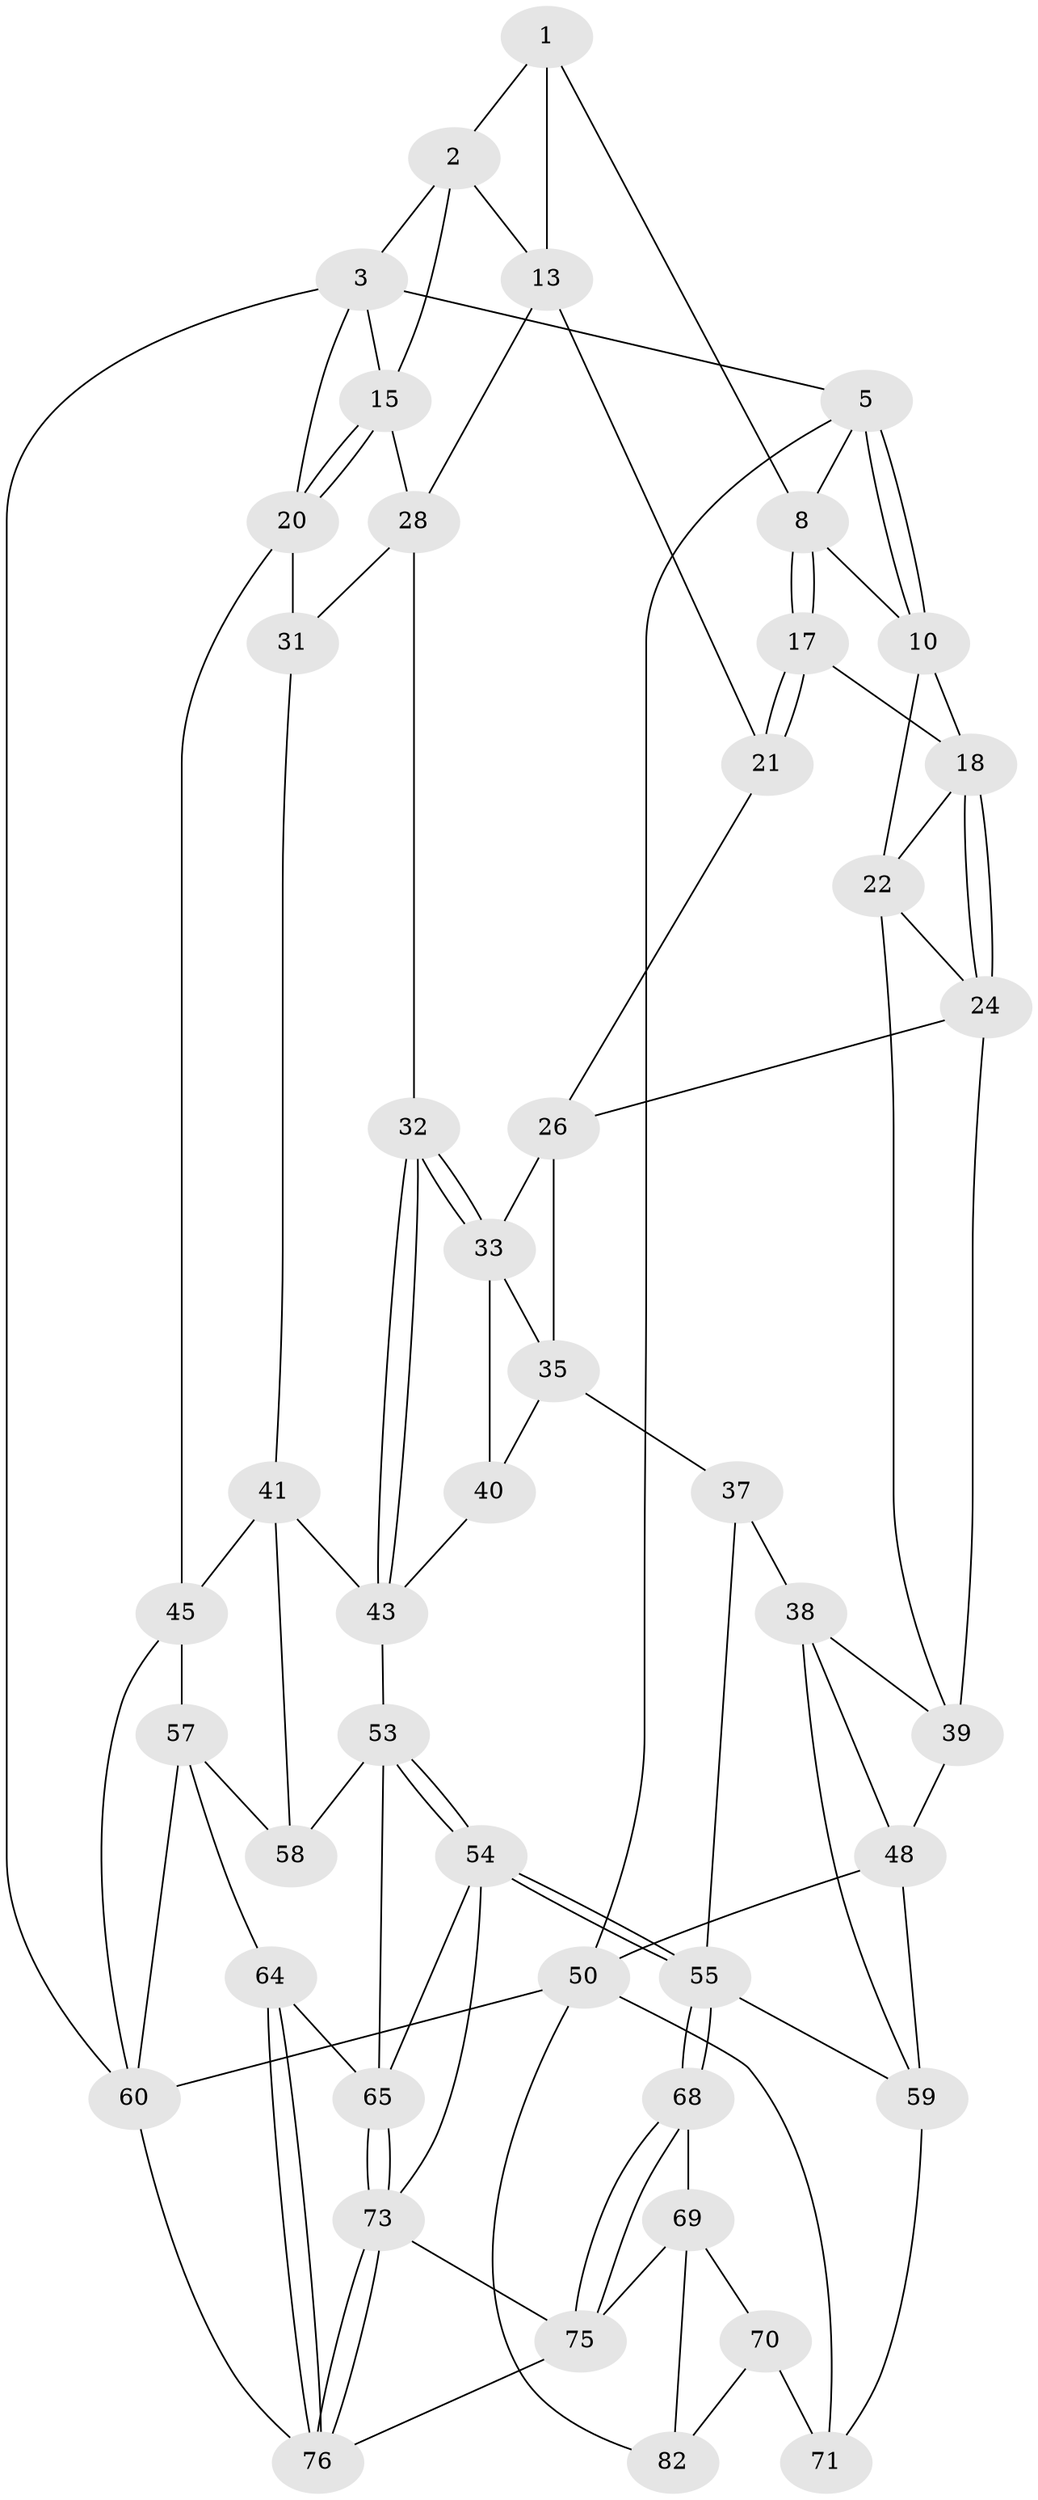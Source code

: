 // Generated by graph-tools (version 1.1) at 2025/52/02/27/25 19:52:43]
// undirected, 46 vertices, 101 edges
graph export_dot {
graph [start="1"]
  node [color=gray90,style=filled];
  1 [pos="+0.32784950025096504+0",super="+7"];
  2 [pos="+0.5966799823588104+0",super="+12"];
  3 [pos="+0.7248314723088184+0",super="+4"];
  5 [pos="+0+0",super="+6"];
  8 [pos="+0.3181818674663553+0.14895264548337805",super="+9"];
  10 [pos="+0+0.009276664733091316",super="+11"];
  13 [pos="+0.50388533309005+0.2187286865055271",super="+14"];
  15 [pos="+0.8158169091399302+0.09559315064358734",super="+16"];
  17 [pos="+0.31563495714727896+0.16551857543439016"];
  18 [pos="+0.25940307663774526+0.17651942169164278",super="+19"];
  20 [pos="+1+0.013935732529543292",super="+30"];
  21 [pos="+0.4451293954493833+0.2233264174422256"];
  22 [pos="+0+0.2086679271353115",super="+23"];
  24 [pos="+0.2494803880537744+0.31415722120508033",super="+25"];
  26 [pos="+0.3744403851165457+0.2806468755309164",super="+27"];
  28 [pos="+0.7910851780194089+0.24824616781806264",super="+29"];
  31 [pos="+0.8966317029047071+0.2980969448667516"];
  32 [pos="+0.5863458235691245+0.412775653908282"];
  33 [pos="+0.4343100198409347+0.4072275069357515",super="+34"];
  35 [pos="+0.3407253475458397+0.39330292473456135",super="+36"];
  37 [pos="+0.26369267903578514+0.5046313374824611"];
  38 [pos="+0.17526484906827067+0.4242247432716907",super="+47"];
  39 [pos="+0.16613720159114018+0.37572594507034884",super="+44"];
  40 [pos="+0.31794704014144165+0.49219636464523553"];
  41 [pos="+0.8244593435438656+0.47570310673589533",super="+42"];
  43 [pos="+0.5864961804878877+0.41427850392609367",super="+52"];
  45 [pos="+1+0.4505349986027464",super="+46"];
  48 [pos="+0+0.560555079603819",super="+49"];
  50 [pos="+0+1",super="+51"];
  53 [pos="+0.47145611896453843+0.6929688512489388",super="+62"];
  54 [pos="+0.46437087986090236+0.7060643411829813",super="+72"];
  55 [pos="+0.4188752145418982+0.7334966523168639",super="+56"];
  57 [pos="+0.8048400326827313+0.598546294638472",super="+63"];
  58 [pos="+0.7647818203439221+0.587007280076207"];
  59 [pos="+0.1739486646090717+0.6572276074930129",super="+67"];
  60 [pos="+1+1",super="+61"];
  64 [pos="+0.8559313982220921+0.815772452785038"];
  65 [pos="+0.7432488752919787+0.7807167043540257",super="+66"];
  68 [pos="+0.40705955008757594+0.7645295681074012"];
  69 [pos="+0.3285026836098055+0.8209792635090551",super="+80"];
  70 [pos="+0.1877019769747232+0.8541861395724002",super="+81"];
  71 [pos="+0.1250816326204456+0.7983061142562221",super="+78"];
  73 [pos="+0.6959321608597436+0.8699227928436098",super="+74"];
  75 [pos="+0.5252614685899004+1",super="+79"];
  76 [pos="+0.9056631443466174+1",super="+77"];
  82 [pos="+0.18458018066709816+1"];
  1 -- 2;
  1 -- 8;
  1 -- 13;
  2 -- 3;
  2 -- 13;
  2 -- 15;
  3 -- 15;
  3 -- 20;
  3 -- 5;
  3 -- 60;
  5 -- 10;
  5 -- 10;
  5 -- 50;
  5 -- 8;
  8 -- 17;
  8 -- 17;
  8 -- 10;
  10 -- 22;
  10 -- 18;
  13 -- 28;
  13 -- 21;
  15 -- 20;
  15 -- 20;
  15 -- 28;
  17 -- 18;
  17 -- 21;
  17 -- 21;
  18 -- 24;
  18 -- 24;
  18 -- 22;
  20 -- 45;
  20 -- 31;
  21 -- 26;
  22 -- 39;
  22 -- 24;
  24 -- 26;
  24 -- 39;
  26 -- 33;
  26 -- 35;
  28 -- 31;
  28 -- 32;
  31 -- 41;
  32 -- 33;
  32 -- 33;
  32 -- 43;
  32 -- 43;
  33 -- 40;
  33 -- 35;
  35 -- 40;
  35 -- 37;
  37 -- 38;
  37 -- 55;
  38 -- 39;
  38 -- 48;
  38 -- 59;
  39 -- 48;
  40 -- 43;
  41 -- 58;
  41 -- 43;
  41 -- 45;
  43 -- 53;
  45 -- 57;
  45 -- 60;
  48 -- 50;
  48 -- 59;
  50 -- 71;
  50 -- 82;
  50 -- 60;
  53 -- 54;
  53 -- 54;
  53 -- 58;
  53 -- 65;
  54 -- 55;
  54 -- 55;
  54 -- 73;
  54 -- 65;
  55 -- 68;
  55 -- 68;
  55 -- 59;
  57 -- 58;
  57 -- 64;
  57 -- 60;
  59 -- 71;
  60 -- 76;
  64 -- 65;
  64 -- 76;
  64 -- 76;
  65 -- 73;
  65 -- 73;
  68 -- 69;
  68 -- 75;
  68 -- 75;
  69 -- 70;
  69 -- 82;
  69 -- 75;
  70 -- 71 [weight=2];
  70 -- 82;
  73 -- 76;
  73 -- 76;
  73 -- 75;
  75 -- 76;
}
